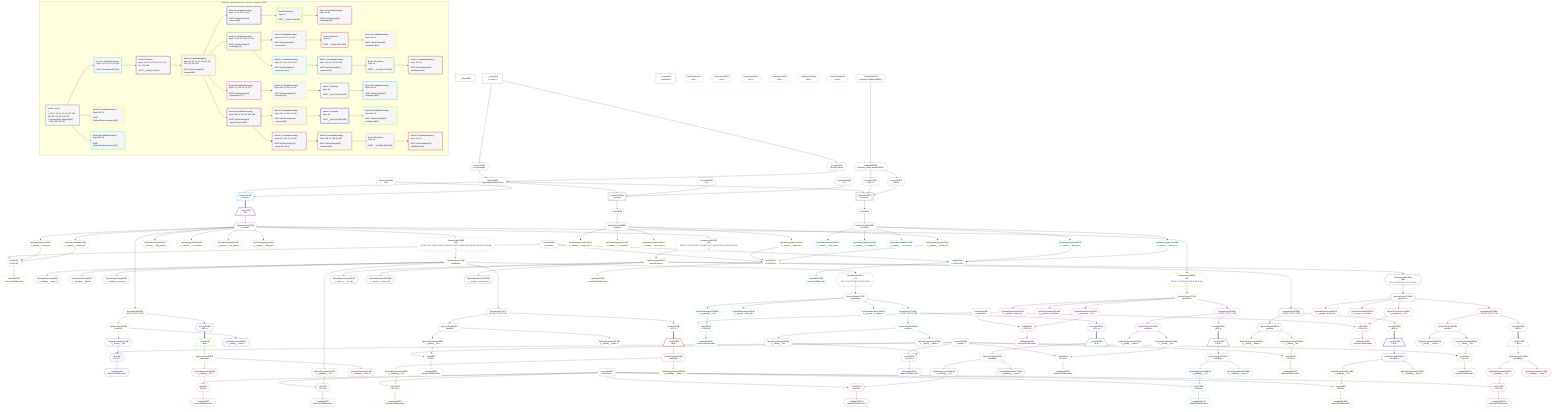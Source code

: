 %%{init: {'themeVariables': { 'fontSize': '12px'}}}%%
graph TD
    classDef path fill:#eee,stroke:#000,color:#000
    classDef plan fill:#fff,stroke-width:1px,color:#000
    classDef itemplan fill:#fff,stroke-width:2px,color:#000
    classDef unbatchedplan fill:#dff,stroke-width:1px,color:#000
    classDef sideeffectplan fill:#fcc,stroke-width:2px,color:#000
    classDef bucket fill:#f6f6f6,color:#000,stroke-width:2px,text-align:left


    %% define steps
    __Value0["__Value[0∈0]"]:::plan
    __Value3["__Value[3∈0]<br />ᐸcontextᐳ"]:::plan
    __Value5["__Value[5∈0]<br />ᐸrootValueᐳ"]:::plan
    Access16{{"Access[16∈0]<br />ᐸ3.pgSettingsᐳ"}}:::plan
    Access17{{"Access[17∈0]<br />ᐸ3.withPgClientᐳ"}}:::plan
    Object18{{"Object[18∈0]<br />ᐸ{pgSettings,withPgClient}ᐳ"}}:::plan
    Connection19{{"Connection[19∈0]<br />ᐸ15ᐳ"}}:::plan
    PgSelect20[["PgSelect[20∈1]<br />ᐸhousesᐳ"]]:::plan
    __Item21[/"__Item[21∈2]<br />ᐸ20ᐳ"\]:::itemplan
    PgSelectSingle22{{"PgSelectSingle[22∈2]<br />ᐸhousesᐳ"}}:::plan
    Constant23{{"Constant[23∈0]<br />ᐸ'houses'ᐳ"}}:::plan
    PgClassExpression24{{"PgClassExpression[24∈3]<br />ᐸ__houses__.”street_id”ᐳ"}}:::plan
    PgClassExpression25{{"PgClassExpression[25∈3]<br />ᐸ__houses__...operty_id”ᐳ"}}:::plan
    List26{{"List[26∈3]<br />ᐸ23,24,25ᐳ"}}:::plan
    Lambda27{{"Lambda[27∈3]<br />ᐸbase64JSONEncodeᐳ"}}:::plan
    PgClassExpression28{{"PgClassExpression[28∈3]<br />ᐸ__houses__...ding_name”ᐳ"}}:::plan
    PgClassExpression29{{"PgClassExpression[29∈3]<br />ᐸ__houses__...or_number”ᐳ"}}:::plan
    PgClassExpression30{{"PgClassExpression[30∈3]<br />ᐸ__houses__...reet_name”ᐳ"}}:::plan
    PgClassExpression32{{"PgClassExpression[32∈3]<br />ᐸ__houses__...ilding_id”ᐳ"}}:::plan
    RemapKeys353{{"RemapKeys[353∈3]<br />ᐸ22:{”0”:0,”1”:1,”2”:2}ᐳ"}}:::plan
    PgSelectSingle40{{"PgSelectSingle[40∈3]<br />ᐸstreetsᐳ"}}:::plan
    Constant41{{"Constant[41∈0]<br />ᐸ'streets'ᐳ"}}:::plan
    PgClassExpression42{{"PgClassExpression[42∈4]<br />ᐸ__streets__.”id”ᐳ"}}:::plan
    List43{{"List[43∈4]<br />ᐸ41,42ᐳ"}}:::plan
    Lambda44{{"Lambda[44∈4]<br />ᐸbase64JSONEncodeᐳ"}}:::plan
    PgClassExpression46{{"PgClassExpression[46∈4]<br />ᐸ__streets__.”name”ᐳ"}}:::plan
    Connection60{{"Connection[60∈1]<br />ᐸ56ᐳ"}}:::plan
    Access352{{"Access[352∈4]<br />ᐸ353.1ᐳ"}}:::plan
    __Item62[/"__Item[62∈5]<br />ᐸ352ᐳ"\]:::itemplan
    PgSelectSingle63{{"PgSelectSingle[63∈5]<br />ᐸbuildingsᐳ"}}:::plan
    Constant64{{"Constant[64∈0]<br />ᐸ'buildings'ᐳ"}}:::plan
    PgClassExpression65{{"PgClassExpression[65∈6]<br />ᐸ__buildings__.”id”ᐳ"}}:::plan
    List66{{"List[66∈6]<br />ᐸ64,65ᐳ"}}:::plan
    Lambda67{{"Lambda[67∈6]<br />ᐸbase64JSONEncodeᐳ"}}:::plan
    PgClassExpression69{{"PgClassExpression[69∈6]<br />ᐸ__buildings__.”name”ᐳ"}}:::plan
    RemapKeys378{{"RemapKeys[378∈3]<br />ᐸ22:{”0”:26,”1”:27,”2”:28,”3”:29,”4”:30,”5”:31,”6”:32,”7”:33,”8”:34,”9”:35,”10”:36,”11”:37,”12”:38}ᐳ"}}:::plan
    PgSelectSingle76{{"PgSelectSingle[76∈3]<br />ᐸbuildingsᐳ"}}:::plan
    PgClassExpression78{{"PgClassExpression[78∈7]<br />ᐸ__buildings__.”id”ᐳ"}}:::plan
    List79{{"List[79∈7]<br />ᐸ64,78ᐳ"}}:::plan
    Lambda80{{"Lambda[80∈7]<br />ᐸbase64JSONEncodeᐳ"}}:::plan
    PgClassExpression82{{"PgClassExpression[82∈7]<br />ᐸ__buildings__.”name”ᐳ"}}:::plan
    PgClassExpression83{{"PgClassExpression[83∈7]<br />ᐸ__buildings__.”floors”ᐳ"}}:::plan
    PgClassExpression84{{"PgClassExpression[84∈7]<br />ᐸ__building...s_primary”ᐳ"}}:::plan
    RemapKeys371{{"RemapKeys[371∈7]<br />ᐸ76:{”0”:1,”1”:2,”2”:3}ᐳ"}}:::plan
    PgSelectSingle91{{"PgSelectSingle[91∈7]<br />ᐸstreetsᐳ"}}:::plan
    PgClassExpression93{{"PgClassExpression[93∈8]<br />ᐸ__streets__.”id”ᐳ"}}:::plan
    List94{{"List[94∈8]<br />ᐸ41,93ᐳ"}}:::plan
    Lambda95{{"Lambda[95∈8]<br />ᐸbase64JSONEncodeᐳ"}}:::plan
    PgClassExpression97{{"PgClassExpression[97∈8]<br />ᐸ__streets__.”name”ᐳ"}}:::plan
    Connection111{{"Connection[111∈1]<br />ᐸ107ᐳ"}}:::plan
    Access370{{"Access[370∈8]<br />ᐸ371.1ᐳ"}}:::plan
    __Item113[/"__Item[113∈9]<br />ᐸ370ᐳ"\]:::itemplan
    PgSelectSingle114{{"PgSelectSingle[114∈9]<br />ᐸbuildingsᐳ"}}:::plan
    PgClassExpression116{{"PgClassExpression[116∈10]<br />ᐸ__buildings__.”id”ᐳ"}}:::plan
    List117{{"List[117∈10]<br />ᐸ64,116ᐳ"}}:::plan
    Lambda118{{"Lambda[118∈10]<br />ᐸbase64JSONEncodeᐳ"}}:::plan
    PgClassExpression120{{"PgClassExpression[120∈10]<br />ᐸ__buildings__.”name”ᐳ"}}:::plan
    RemapKeys376{{"RemapKeys[376∈7]<br />ᐸ76:{”0”:7,”1”:8,”2”:9,”3”:10,”4”:11,”5”:12}ᐳ"}}:::plan
    PgSelectSingle127{{"PgSelectSingle[127∈7]<br />ᐸpropertiesᐳ"}}:::plan
    Constant128{{"Constant[128∈0]<br />ᐸ'properties'ᐳ"}}:::plan
    PgClassExpression129{{"PgClassExpression[129∈11]<br />ᐸ__properties__.”id”ᐳ"}}:::plan
    List130{{"List[130∈11]<br />ᐸ128,129ᐳ"}}:::plan
    Lambda131{{"Lambda[131∈11]<br />ᐸbase64JSONEncodeᐳ"}}:::plan
    PgClassExpression133{{"PgClassExpression[133∈11]<br />ᐸ__properti...street_id”ᐳ"}}:::plan
    PgClassExpression134{{"PgClassExpression[134∈11]<br />ᐸ__properti...or_number”ᐳ"}}:::plan
    RemapKeys374{{"RemapKeys[374∈11]<br />ᐸ127:{”0”:1,”1”:2,”2”:3}ᐳ"}}:::plan
    PgSelectSingle141{{"PgSelectSingle[141∈11]<br />ᐸstreetsᐳ"}}:::plan
    PgClassExpression143{{"PgClassExpression[143∈12]<br />ᐸ__streets__.”id”ᐳ"}}:::plan
    List144{{"List[144∈12]<br />ᐸ41,143ᐳ"}}:::plan
    Lambda145{{"Lambda[145∈12]<br />ᐸbase64JSONEncodeᐳ"}}:::plan
    PgClassExpression147{{"PgClassExpression[147∈12]<br />ᐸ__streets__.”name”ᐳ"}}:::plan
    Connection161{{"Connection[161∈1]<br />ᐸ157ᐳ"}}:::plan
    Access373{{"Access[373∈12]<br />ᐸ374.1ᐳ"}}:::plan
    __Item163[/"__Item[163∈13]<br />ᐸ373ᐳ"\]:::itemplan
    PgSelectSingle164{{"PgSelectSingle[164∈13]<br />ᐸbuildingsᐳ"}}:::plan
    PgClassExpression166{{"PgClassExpression[166∈14]<br />ᐸ__buildings__.”id”ᐳ"}}:::plan
    List167{{"List[167∈14]<br />ᐸ64,166ᐳ"}}:::plan
    Lambda168{{"Lambda[168∈14]<br />ᐸbase64JSONEncodeᐳ"}}:::plan
    PgClassExpression170{{"PgClassExpression[170∈14]<br />ᐸ__buildings__.”name”ᐳ"}}:::plan
    RemapKeys368{{"RemapKeys[368∈3]<br />ᐸ22:{”0”:16,”1”:17,”2”:18,”3”:19,”4”:20,”5”:21}ᐳ"}}:::plan
    PgSelectSingle177{{"PgSelectSingle[177∈3]<br />ᐸpropertiesᐳ"}}:::plan
    PgClassExpression179{{"PgClassExpression[179∈15]<br />ᐸ__properties__.”id”ᐳ"}}:::plan
    List180{{"List[180∈15]<br />ᐸ128,179ᐳ"}}:::plan
    Lambda181{{"Lambda[181∈15]<br />ᐸbase64JSONEncodeᐳ"}}:::plan
    PgClassExpression183{{"PgClassExpression[183∈15]<br />ᐸ__properti...street_id”ᐳ"}}:::plan
    PgClassExpression184{{"PgClassExpression[184∈15]<br />ᐸ__properti...or_number”ᐳ"}}:::plan
    RemapKeys366{{"RemapKeys[366∈15]<br />ᐸ177:{”0”:1,”1”:2,”2”:3}ᐳ"}}:::plan
    PgSelectSingle191{{"PgSelectSingle[191∈15]<br />ᐸstreetsᐳ"}}:::plan
    PgClassExpression193{{"PgClassExpression[193∈16]<br />ᐸ__streets__.”id”ᐳ"}}:::plan
    List194{{"List[194∈16]<br />ᐸ41,193ᐳ"}}:::plan
    Lambda195{{"Lambda[195∈16]<br />ᐸbase64JSONEncodeᐳ"}}:::plan
    PgClassExpression197{{"PgClassExpression[197∈16]<br />ᐸ__streets__.”name”ᐳ"}}:::plan
    Connection211{{"Connection[211∈1]<br />ᐸ207ᐳ"}}:::plan
    Access365{{"Access[365∈16]<br />ᐸ366.1ᐳ"}}:::plan
    __Item213[/"__Item[213∈17]<br />ᐸ365ᐳ"\]:::itemplan
    PgSelectSingle214{{"PgSelectSingle[214∈17]<br />ᐸbuildingsᐳ"}}:::plan
    PgClassExpression216{{"PgClassExpression[216∈18]<br />ᐸ__buildings__.”id”ᐳ"}}:::plan
    List217{{"List[217∈18]<br />ᐸ64,216ᐳ"}}:::plan
    Lambda218{{"Lambda[218∈18]<br />ᐸbase64JSONEncodeᐳ"}}:::plan
    PgClassExpression220{{"PgClassExpression[220∈18]<br />ᐸ__buildings__.”name”ᐳ"}}:::plan
    RemapKeys363{{"RemapKeys[363∈3]<br />ᐸ22:{”0”:3,”1”:4,”2”:5,”3”:6,”4”:7,”5”:8,”6”:9,”7”:10,”8”:11,”9”:12,”10”:13,”11”:14}ᐳ"}}:::plan
    PgSelectSingle228{{"PgSelectSingle[228∈3]<br />ᐸstreetPropertyᐳ"}}:::plan
    PgClassExpression229{{"PgClassExpression[229∈19]<br />ᐸ__street_p..._.”str_id”ᐳ"}}:::plan
    PgClassExpression230{{"PgClassExpression[230∈19]<br />ᐸ__street_p....”prop_id”ᐳ"}}:::plan
    PgClassExpression231{{"PgClassExpression[231∈19]<br />ᐸ__street_p...ent_owner”ᐳ"}}:::plan
    RemapKeys356{{"RemapKeys[356∈19]<br />ᐸ228:{”0”:0,”1”:1,”2”:2}ᐳ"}}:::plan
    PgSelectSingle238{{"PgSelectSingle[238∈19]<br />ᐸstreetsᐳ"}}:::plan
    PgClassExpression240{{"PgClassExpression[240∈20]<br />ᐸ__streets__.”id”ᐳ"}}:::plan
    List241{{"List[241∈20]<br />ᐸ41,240ᐳ"}}:::plan
    Lambda242{{"Lambda[242∈20]<br />ᐸbase64JSONEncodeᐳ"}}:::plan
    PgClassExpression244{{"PgClassExpression[244∈20]<br />ᐸ__streets__.”name”ᐳ"}}:::plan
    Connection258{{"Connection[258∈1]<br />ᐸ254ᐳ"}}:::plan
    Access355{{"Access[355∈20]<br />ᐸ356.1ᐳ"}}:::plan
    __Item260[/"__Item[260∈21]<br />ᐸ355ᐳ"\]:::itemplan
    PgSelectSingle261{{"PgSelectSingle[261∈21]<br />ᐸbuildingsᐳ"}}:::plan
    PgClassExpression263{{"PgClassExpression[263∈22]<br />ᐸ__buildings__.”id”ᐳ"}}:::plan
    List264{{"List[264∈22]<br />ᐸ64,263ᐳ"}}:::plan
    Lambda265{{"Lambda[265∈22]<br />ᐸbase64JSONEncodeᐳ"}}:::plan
    PgClassExpression267{{"PgClassExpression[267∈22]<br />ᐸ__buildings__.”name”ᐳ"}}:::plan
    RemapKeys361{{"RemapKeys[361∈19]<br />ᐸ228:{”0”:4,”1”:5,”2”:6,”3”:7,”4”:8,”5”:9}ᐳ"}}:::plan
    PgSelectSingle274{{"PgSelectSingle[274∈19]<br />ᐸpropertiesᐳ"}}:::plan
    PgClassExpression276{{"PgClassExpression[276∈23]<br />ᐸ__properties__.”id”ᐳ"}}:::plan
    List277{{"List[277∈23]<br />ᐸ128,276ᐳ"}}:::plan
    Lambda278{{"Lambda[278∈23]<br />ᐸbase64JSONEncodeᐳ"}}:::plan
    PgClassExpression280{{"PgClassExpression[280∈23]<br />ᐸ__properti...street_id”ᐳ"}}:::plan
    PgClassExpression281{{"PgClassExpression[281∈23]<br />ᐸ__properti...or_number”ᐳ"}}:::plan
    RemapKeys359{{"RemapKeys[359∈23]<br />ᐸ274:{”0”:1,”1”:2,”2”:3}ᐳ"}}:::plan
    PgSelectSingle288{{"PgSelectSingle[288∈23]<br />ᐸstreetsᐳ"}}:::plan
    PgClassExpression290{{"PgClassExpression[290∈24]<br />ᐸ__streets__.”id”ᐳ"}}:::plan
    List291{{"List[291∈24]<br />ᐸ41,290ᐳ"}}:::plan
    Lambda292{{"Lambda[292∈24]<br />ᐸbase64JSONEncodeᐳ"}}:::plan
    PgClassExpression294{{"PgClassExpression[294∈24]<br />ᐸ__streets__.”name”ᐳ"}}:::plan
    Connection308{{"Connection[308∈1]<br />ᐸ304ᐳ"}}:::plan
    Access358{{"Access[358∈24]<br />ᐸ359.1ᐳ"}}:::plan
    __Item310[/"__Item[310∈25]<br />ᐸ358ᐳ"\]:::itemplan
    PgSelectSingle311{{"PgSelectSingle[311∈25]<br />ᐸbuildingsᐳ"}}:::plan
    PgClassExpression313{{"PgClassExpression[313∈26]<br />ᐸ__buildings__.”id”ᐳ"}}:::plan
    List314{{"List[314∈26]<br />ᐸ64,313ᐳ"}}:::plan
    Lambda315{{"Lambda[315∈26]<br />ᐸbase64JSONEncodeᐳ"}}:::plan
    PgClassExpression317{{"PgClassExpression[317∈26]<br />ᐸ__buildings__.”name”ᐳ"}}:::plan
    Constant380{{"Constant[380∈0]<br />ᐸ2ᐳ"}}:::plan
    Constant381{{"Constant[381∈0]<br />ᐸ3ᐳ"}}:::plan
    PgSelect320[["PgSelect[320∈0]<br />ᐸhousesᐳ"]]:::plan
    First324{{"First[324∈0]"}}:::plan
    PgSelectSingle325{{"PgSelectSingle[325∈0]<br />ᐸhousesᐳ"}}:::plan
    PgClassExpression326{{"PgClassExpression[326∈27]<br />ᐸ__houses__...ding_name”ᐳ"}}:::plan
    PgClassExpression327{{"PgClassExpression[327∈27]<br />ᐸ__houses__...or_number”ᐳ"}}:::plan
    PgClassExpression328{{"PgClassExpression[328∈27]<br />ᐸ__houses__...reet_name”ᐳ"}}:::plan
    PgClassExpression330{{"PgClassExpression[330∈27]<br />ᐸ__houses__.”street_id”ᐳ"}}:::plan
    PgClassExpression331{{"PgClassExpression[331∈27]<br />ᐸ__houses__...operty_id”ᐳ"}}:::plan
    List332{{"List[332∈27]<br />ᐸ23,330,331ᐳ"}}:::plan
    Lambda333{{"Lambda[333∈27]<br />ᐸbase64JSONEncodeᐳ"}}:::plan
    Constant382{{"Constant[382∈0]<br />ᐸ'WyJob3VzZXMiLDIsM10='ᐳ"}}:::plan
    Lambda335{{"Lambda[335∈0]<br />ᐸspecifier_House_base64JSONᐳ"}}:::plan
    Access336{{"Access[336∈0]<br />ᐸ335.1ᐳ"}}:::plan
    Access337{{"Access[337∈0]<br />ᐸ335.2ᐳ"}}:::plan
    PgSelect338[["PgSelect[338∈0]<br />ᐸhousesᐳ"]]:::plan
    First342{{"First[342∈0]"}}:::plan
    PgSelectSingle343{{"PgSelectSingle[343∈0]<br />ᐸhousesᐳ"}}:::plan
    PgClassExpression344{{"PgClassExpression[344∈28]<br />ᐸ__houses__...ding_name”ᐳ"}}:::plan
    PgClassExpression345{{"PgClassExpression[345∈28]<br />ᐸ__houses__...or_number”ᐳ"}}:::plan
    PgClassExpression346{{"PgClassExpression[346∈28]<br />ᐸ__houses__...reet_name”ᐳ"}}:::plan
    PgClassExpression348{{"PgClassExpression[348∈28]<br />ᐸ__houses__.”street_id”ᐳ"}}:::plan
    PgClassExpression349{{"PgClassExpression[349∈28]<br />ᐸ__houses__...operty_id”ᐳ"}}:::plan
    List350{{"List[350∈28]<br />ᐸ23,348,349ᐳ"}}:::plan
    Lambda351{{"Lambda[351∈28]<br />ᐸbase64JSONEncodeᐳ"}}:::plan

    %% plan dependencies
    __Value3 --> Access16
    __Value3 --> Access17
    Access16 & Access17 --> Object18
    Object18 & Connection19 --> PgSelect20
    PgSelect20 ==> __Item21
    __Item21 --> PgSelectSingle22
    PgSelectSingle22 --> PgClassExpression24
    PgSelectSingle22 --> PgClassExpression25
    Constant23 & PgClassExpression24 & PgClassExpression25 --> List26
    List26 --> Lambda27
    PgSelectSingle22 --> PgClassExpression28
    PgSelectSingle22 --> PgClassExpression29
    PgSelectSingle22 --> PgClassExpression30
    PgSelectSingle22 --> PgClassExpression32
    PgSelectSingle22 --> RemapKeys353
    RemapKeys353 --> PgSelectSingle40
    PgSelectSingle40 --> PgClassExpression42
    Constant41 & PgClassExpression42 --> List43
    List43 --> Lambda44
    PgSelectSingle40 --> PgClassExpression46
    RemapKeys353 --> Access352
    Access352 ==> __Item62
    __Item62 --> PgSelectSingle63
    PgSelectSingle63 --> PgClassExpression65
    Constant64 & PgClassExpression65 --> List66
    List66 --> Lambda67
    PgSelectSingle63 --> PgClassExpression69
    PgSelectSingle22 --> RemapKeys378
    RemapKeys378 --> PgSelectSingle76
    PgSelectSingle76 --> PgClassExpression78
    Constant64 & PgClassExpression78 --> List79
    List79 --> Lambda80
    PgSelectSingle76 --> PgClassExpression82
    PgSelectSingle76 --> PgClassExpression83
    PgSelectSingle76 --> PgClassExpression84
    PgSelectSingle76 --> RemapKeys371
    RemapKeys371 --> PgSelectSingle91
    PgSelectSingle91 --> PgClassExpression93
    Constant41 & PgClassExpression93 --> List94
    List94 --> Lambda95
    PgSelectSingle91 --> PgClassExpression97
    RemapKeys371 --> Access370
    Access370 ==> __Item113
    __Item113 --> PgSelectSingle114
    PgSelectSingle114 --> PgClassExpression116
    Constant64 & PgClassExpression116 --> List117
    List117 --> Lambda118
    PgSelectSingle114 --> PgClassExpression120
    PgSelectSingle76 --> RemapKeys376
    RemapKeys376 --> PgSelectSingle127
    PgSelectSingle127 --> PgClassExpression129
    Constant128 & PgClassExpression129 --> List130
    List130 --> Lambda131
    PgSelectSingle127 --> PgClassExpression133
    PgSelectSingle127 --> PgClassExpression134
    PgSelectSingle127 --> RemapKeys374
    RemapKeys374 --> PgSelectSingle141
    PgSelectSingle141 --> PgClassExpression143
    Constant41 & PgClassExpression143 --> List144
    List144 --> Lambda145
    PgSelectSingle141 --> PgClassExpression147
    RemapKeys374 --> Access373
    Access373 ==> __Item163
    __Item163 --> PgSelectSingle164
    PgSelectSingle164 --> PgClassExpression166
    Constant64 & PgClassExpression166 --> List167
    List167 --> Lambda168
    PgSelectSingle164 --> PgClassExpression170
    PgSelectSingle22 --> RemapKeys368
    RemapKeys368 --> PgSelectSingle177
    PgSelectSingle177 --> PgClassExpression179
    Constant128 & PgClassExpression179 --> List180
    List180 --> Lambda181
    PgSelectSingle177 --> PgClassExpression183
    PgSelectSingle177 --> PgClassExpression184
    PgSelectSingle177 --> RemapKeys366
    RemapKeys366 --> PgSelectSingle191
    PgSelectSingle191 --> PgClassExpression193
    Constant41 & PgClassExpression193 --> List194
    List194 --> Lambda195
    PgSelectSingle191 --> PgClassExpression197
    RemapKeys366 --> Access365
    Access365 ==> __Item213
    __Item213 --> PgSelectSingle214
    PgSelectSingle214 --> PgClassExpression216
    Constant64 & PgClassExpression216 --> List217
    List217 --> Lambda218
    PgSelectSingle214 --> PgClassExpression220
    PgSelectSingle22 --> RemapKeys363
    RemapKeys363 --> PgSelectSingle228
    PgSelectSingle228 --> PgClassExpression229
    PgSelectSingle228 --> PgClassExpression230
    PgSelectSingle228 --> PgClassExpression231
    PgSelectSingle228 --> RemapKeys356
    RemapKeys356 --> PgSelectSingle238
    PgSelectSingle238 --> PgClassExpression240
    Constant41 & PgClassExpression240 --> List241
    List241 --> Lambda242
    PgSelectSingle238 --> PgClassExpression244
    RemapKeys356 --> Access355
    Access355 ==> __Item260
    __Item260 --> PgSelectSingle261
    PgSelectSingle261 --> PgClassExpression263
    Constant64 & PgClassExpression263 --> List264
    List264 --> Lambda265
    PgSelectSingle261 --> PgClassExpression267
    PgSelectSingle228 --> RemapKeys361
    RemapKeys361 --> PgSelectSingle274
    PgSelectSingle274 --> PgClassExpression276
    Constant128 & PgClassExpression276 --> List277
    List277 --> Lambda278
    PgSelectSingle274 --> PgClassExpression280
    PgSelectSingle274 --> PgClassExpression281
    PgSelectSingle274 --> RemapKeys359
    RemapKeys359 --> PgSelectSingle288
    PgSelectSingle288 --> PgClassExpression290
    Constant41 & PgClassExpression290 --> List291
    List291 --> Lambda292
    PgSelectSingle288 --> PgClassExpression294
    RemapKeys359 --> Access358
    Access358 ==> __Item310
    __Item310 --> PgSelectSingle311
    PgSelectSingle311 --> PgClassExpression313
    Constant64 & PgClassExpression313 --> List314
    List314 --> Lambda315
    PgSelectSingle311 --> PgClassExpression317
    Object18 & Constant380 & Constant381 --> PgSelect320
    PgSelect320 --> First324
    First324 --> PgSelectSingle325
    PgSelectSingle325 --> PgClassExpression326
    PgSelectSingle325 --> PgClassExpression327
    PgSelectSingle325 --> PgClassExpression328
    PgSelectSingle325 --> PgClassExpression330
    PgSelectSingle325 --> PgClassExpression331
    Constant23 & PgClassExpression330 & PgClassExpression331 --> List332
    List332 --> Lambda333
    Constant382 --> Lambda335
    Lambda335 --> Access336
    Lambda335 --> Access337
    Object18 & Access336 & Access337 --> PgSelect338
    PgSelect338 --> First342
    First342 --> PgSelectSingle343
    PgSelectSingle343 --> PgClassExpression344
    PgSelectSingle343 --> PgClassExpression345
    PgSelectSingle343 --> PgClassExpression346
    PgSelectSingle343 --> PgClassExpression348
    PgSelectSingle343 --> PgClassExpression349
    Constant23 & PgClassExpression348 & PgClassExpression349 --> List350
    List350 --> Lambda351

    subgraph "Buckets for queries/v4/smart_comment_relations.houses"
    Bucket0("Bucket 0 (root)<br />1: <br />ᐳ: 16, 17, 19, 23, 41, 64, 128, 380, 381, 382, 18, 335, 336, 337<br />2: PgSelect[320], PgSelect[338]<br />ᐳ: 324, 325, 342, 343"):::bucket
    classDef bucket0 stroke:#696969
    class Bucket0,__Value0,__Value3,__Value5,Access16,Access17,Object18,Connection19,Constant23,Constant41,Constant64,Constant128,PgSelect320,First324,PgSelectSingle325,Lambda335,Access336,Access337,PgSelect338,First342,PgSelectSingle343,Constant380,Constant381,Constant382 bucket0
    Bucket1("Bucket 1 (nullableBoundary)<br />Deps: 18, 19, 23, 41, 64, 128<br /><br />ROOT Connectionᐸ15ᐳ[19]"):::bucket
    classDef bucket1 stroke:#00bfff
    class Bucket1,PgSelect20,Connection60,Connection111,Connection161,Connection211,Connection258,Connection308 bucket1
    Bucket2("Bucket 2 (listItem)<br />Deps: 23, 41, 64, 128, 60, 111, 161, 211, 258, 308<br /><br />ROOT __Item{2}ᐸ20ᐳ[21]"):::bucket
    classDef bucket2 stroke:#7f007f
    class Bucket2,__Item21,PgSelectSingle22 bucket2
    Bucket3("Bucket 3 (nullableBoundary)<br />Deps: 22, 23, 41, 64, 128, 60, 111, 161, 211, 258, 308<br /><br />ROOT PgSelectSingle{2}ᐸhousesᐳ[22]"):::bucket
    classDef bucket3 stroke:#ffa500
    class Bucket3,PgClassExpression24,PgClassExpression25,List26,Lambda27,PgClassExpression28,PgClassExpression29,PgClassExpression30,PgClassExpression32,PgSelectSingle40,PgSelectSingle76,PgSelectSingle177,PgSelectSingle228,RemapKeys353,RemapKeys363,RemapKeys368,RemapKeys378 bucket3
    Bucket4("Bucket 4 (nullableBoundary)<br />Deps: 40, 41, 353, 64, 60<br /><br />ROOT PgSelectSingle{3}ᐸstreetsᐳ[40]"):::bucket
    classDef bucket4 stroke:#0000ff
    class Bucket4,PgClassExpression42,List43,Lambda44,PgClassExpression46,Access352 bucket4
    Bucket5("Bucket 5 (listItem)<br />Deps: 64<br /><br />ROOT __Item{5}ᐸ352ᐳ[62]"):::bucket
    classDef bucket5 stroke:#7fff00
    class Bucket5,__Item62,PgSelectSingle63 bucket5
    Bucket6("Bucket 6 (nullableBoundary)<br />Deps: 63, 64<br /><br />ROOT PgSelectSingle{5}ᐸbuildingsᐳ[63]"):::bucket
    classDef bucket6 stroke:#ff1493
    class Bucket6,PgClassExpression65,List66,Lambda67,PgClassExpression69 bucket6
    Bucket7("Bucket 7 (nullableBoundary)<br />Deps: 76, 64, 41, 128, 111, 161<br /><br />ROOT PgSelectSingle{3}ᐸbuildingsᐳ[76]"):::bucket
    classDef bucket7 stroke:#808000
    class Bucket7,PgClassExpression78,List79,Lambda80,PgClassExpression82,PgClassExpression83,PgClassExpression84,PgSelectSingle91,PgSelectSingle127,RemapKeys371,RemapKeys376 bucket7
    Bucket8("Bucket 8 (nullableBoundary)<br />Deps: 91, 41, 371, 64, 111<br /><br />ROOT PgSelectSingle{7}ᐸstreetsᐳ[91]"):::bucket
    classDef bucket8 stroke:#dda0dd
    class Bucket8,PgClassExpression93,List94,Lambda95,PgClassExpression97,Access370 bucket8
    Bucket9("Bucket 9 (listItem)<br />Deps: 64<br /><br />ROOT __Item{9}ᐸ370ᐳ[113]"):::bucket
    classDef bucket9 stroke:#ff0000
    class Bucket9,__Item113,PgSelectSingle114 bucket9
    Bucket10("Bucket 10 (nullableBoundary)<br />Deps: 114, 64<br /><br />ROOT PgSelectSingle{9}ᐸbuildingsᐳ[114]"):::bucket
    classDef bucket10 stroke:#ffff00
    class Bucket10,PgClassExpression116,List117,Lambda118,PgClassExpression120 bucket10
    Bucket11("Bucket 11 (nullableBoundary)<br />Deps: 127, 128, 41, 64, 161<br /><br />ROOT PgSelectSingle{7}ᐸpropertiesᐳ[127]"):::bucket
    classDef bucket11 stroke:#00ffff
    class Bucket11,PgClassExpression129,List130,Lambda131,PgClassExpression133,PgClassExpression134,PgSelectSingle141,RemapKeys374 bucket11
    Bucket12("Bucket 12 (nullableBoundary)<br />Deps: 141, 41, 374, 64, 161<br /><br />ROOT PgSelectSingle{11}ᐸstreetsᐳ[141]"):::bucket
    classDef bucket12 stroke:#4169e1
    class Bucket12,PgClassExpression143,List144,Lambda145,PgClassExpression147,Access373 bucket12
    Bucket13("Bucket 13 (listItem)<br />Deps: 64<br /><br />ROOT __Item{13}ᐸ373ᐳ[163]"):::bucket
    classDef bucket13 stroke:#3cb371
    class Bucket13,__Item163,PgSelectSingle164 bucket13
    Bucket14("Bucket 14 (nullableBoundary)<br />Deps: 164, 64<br /><br />ROOT PgSelectSingle{13}ᐸbuildingsᐳ[164]"):::bucket
    classDef bucket14 stroke:#a52a2a
    class Bucket14,PgClassExpression166,List167,Lambda168,PgClassExpression170 bucket14
    Bucket15("Bucket 15 (nullableBoundary)<br />Deps: 177, 128, 41, 64, 211<br /><br />ROOT PgSelectSingle{3}ᐸpropertiesᐳ[177]"):::bucket
    classDef bucket15 stroke:#ff00ff
    class Bucket15,PgClassExpression179,List180,Lambda181,PgClassExpression183,PgClassExpression184,PgSelectSingle191,RemapKeys366 bucket15
    Bucket16("Bucket 16 (nullableBoundary)<br />Deps: 191, 41, 366, 64, 211<br /><br />ROOT PgSelectSingle{15}ᐸstreetsᐳ[191]"):::bucket
    classDef bucket16 stroke:#f5deb3
    class Bucket16,PgClassExpression193,List194,Lambda195,PgClassExpression197,Access365 bucket16
    Bucket17("Bucket 17 (listItem)<br />Deps: 64<br /><br />ROOT __Item{17}ᐸ365ᐳ[213]"):::bucket
    classDef bucket17 stroke:#696969
    class Bucket17,__Item213,PgSelectSingle214 bucket17
    Bucket18("Bucket 18 (nullableBoundary)<br />Deps: 214, 64<br /><br />ROOT PgSelectSingle{17}ᐸbuildingsᐳ[214]"):::bucket
    classDef bucket18 stroke:#00bfff
    class Bucket18,PgClassExpression216,List217,Lambda218,PgClassExpression220 bucket18
    Bucket19("Bucket 19 (nullableBoundary)<br />Deps: 228, 41, 64, 128, 258, 308<br /><br />ROOT PgSelectSingle{3}ᐸstreetPropertyᐳ[228]"):::bucket
    classDef bucket19 stroke:#7f007f
    class Bucket19,PgClassExpression229,PgClassExpression230,PgClassExpression231,PgSelectSingle238,PgSelectSingle274,RemapKeys356,RemapKeys361 bucket19
    Bucket20("Bucket 20 (nullableBoundary)<br />Deps: 238, 41, 356, 64, 258<br /><br />ROOT PgSelectSingle{19}ᐸstreetsᐳ[238]"):::bucket
    classDef bucket20 stroke:#ffa500
    class Bucket20,PgClassExpression240,List241,Lambda242,PgClassExpression244,Access355 bucket20
    Bucket21("Bucket 21 (listItem)<br />Deps: 64<br /><br />ROOT __Item{21}ᐸ355ᐳ[260]"):::bucket
    classDef bucket21 stroke:#0000ff
    class Bucket21,__Item260,PgSelectSingle261 bucket21
    Bucket22("Bucket 22 (nullableBoundary)<br />Deps: 261, 64<br /><br />ROOT PgSelectSingle{21}ᐸbuildingsᐳ[261]"):::bucket
    classDef bucket22 stroke:#7fff00
    class Bucket22,PgClassExpression263,List264,Lambda265,PgClassExpression267 bucket22
    Bucket23("Bucket 23 (nullableBoundary)<br />Deps: 274, 128, 41, 64, 308<br /><br />ROOT PgSelectSingle{19}ᐸpropertiesᐳ[274]"):::bucket
    classDef bucket23 stroke:#ff1493
    class Bucket23,PgClassExpression276,List277,Lambda278,PgClassExpression280,PgClassExpression281,PgSelectSingle288,RemapKeys359 bucket23
    Bucket24("Bucket 24 (nullableBoundary)<br />Deps: 288, 41, 359, 64, 308<br /><br />ROOT PgSelectSingle{23}ᐸstreetsᐳ[288]"):::bucket
    classDef bucket24 stroke:#808000
    class Bucket24,PgClassExpression290,List291,Lambda292,PgClassExpression294,Access358 bucket24
    Bucket25("Bucket 25 (listItem)<br />Deps: 64<br /><br />ROOT __Item{25}ᐸ358ᐳ[310]"):::bucket
    classDef bucket25 stroke:#dda0dd
    class Bucket25,__Item310,PgSelectSingle311 bucket25
    Bucket26("Bucket 26 (nullableBoundary)<br />Deps: 311, 64<br /><br />ROOT PgSelectSingle{25}ᐸbuildingsᐳ[311]"):::bucket
    classDef bucket26 stroke:#ff0000
    class Bucket26,PgClassExpression313,List314,Lambda315,PgClassExpression317 bucket26
    Bucket27("Bucket 27 (nullableBoundary)<br />Deps: 325, 23<br /><br />ROOT PgSelectSingleᐸhousesᐳ[325]"):::bucket
    classDef bucket27 stroke:#ffff00
    class Bucket27,PgClassExpression326,PgClassExpression327,PgClassExpression328,PgClassExpression330,PgClassExpression331,List332,Lambda333 bucket27
    Bucket28("Bucket 28 (nullableBoundary)<br />Deps: 343, 23<br /><br />ROOT PgSelectSingleᐸhousesᐳ[343]"):::bucket
    classDef bucket28 stroke:#00ffff
    class Bucket28,PgClassExpression344,PgClassExpression345,PgClassExpression346,PgClassExpression348,PgClassExpression349,List350,Lambda351 bucket28
    Bucket0 --> Bucket1 & Bucket27 & Bucket28
    Bucket1 --> Bucket2
    Bucket2 --> Bucket3
    Bucket3 --> Bucket4 & Bucket7 & Bucket15 & Bucket19
    Bucket4 --> Bucket5
    Bucket5 --> Bucket6
    Bucket7 --> Bucket8 & Bucket11
    Bucket8 --> Bucket9
    Bucket9 --> Bucket10
    Bucket11 --> Bucket12
    Bucket12 --> Bucket13
    Bucket13 --> Bucket14
    Bucket15 --> Bucket16
    Bucket16 --> Bucket17
    Bucket17 --> Bucket18
    Bucket19 --> Bucket20 & Bucket23
    Bucket20 --> Bucket21
    Bucket21 --> Bucket22
    Bucket23 --> Bucket24
    Bucket24 --> Bucket25
    Bucket25 --> Bucket26
    end